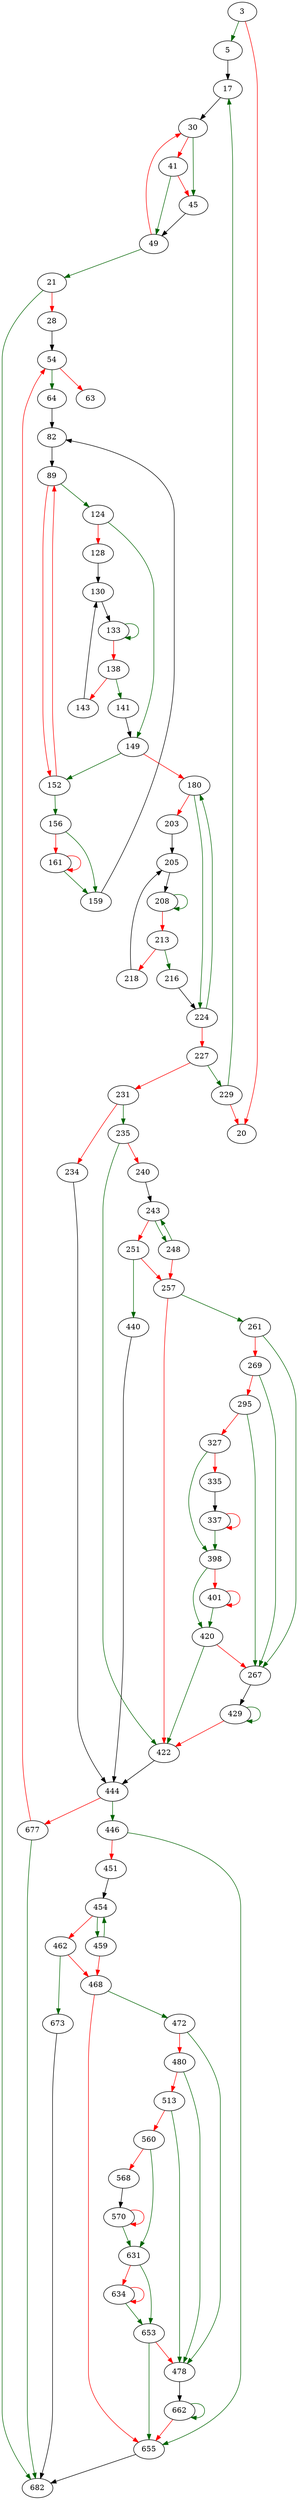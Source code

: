 strict digraph "factor_using_pollard_rho" {
	// Node definitions.
	3 [entry=true];
	5;
	20;
	17;
	30;
	21;
	682;
	28;
	54;
	45;
	41;
	49;
	64;
	63;
	82;
	89;
	124;
	152;
	149;
	128;
	130;
	133;
	138;
	141;
	143;
	180;
	156;
	159;
	161;
	224;
	203;
	205;
	208;
	213;
	216;
	218;
	227;
	229;
	231;
	235;
	234;
	444;
	422;
	240;
	243;
	248;
	251;
	257;
	440;
	261;
	267;
	269;
	429;
	295;
	327;
	398;
	335;
	337;
	420;
	401;
	446;
	677;
	655;
	451;
	454;
	459;
	462;
	468;
	673;
	472;
	478;
	480;
	662;
	513;
	560;
	631;
	568;
	570;
	653;
	634;

	// Edge definitions.
	3 -> 5 [
		color=darkgreen
		cond=true
	];
	3 -> 20 [
		color=red
		cond=false
	];
	5 -> 17;
	17 -> 30;
	30 -> 45 [
		color=darkgreen
		cond=true
	];
	30 -> 41 [
		color=red
		cond=false
	];
	21 -> 682 [
		color=darkgreen
		cond=true
	];
	21 -> 28 [
		color=red
		cond=false
	];
	28 -> 54;
	54 -> 64 [
		color=darkgreen
		cond=true
	];
	54 -> 63 [
		color=red
		cond=false
	];
	45 -> 49;
	41 -> 45 [
		color=red
		cond=false
	];
	41 -> 49 [
		color=darkgreen
		cond=true
	];
	49 -> 30 [
		color=red
		cond=false
	];
	49 -> 21 [
		color=darkgreen
		cond=true
	];
	64 -> 82;
	82 -> 89;
	89 -> 124 [
		color=darkgreen
		cond=true
	];
	89 -> 152 [
		color=red
		cond=false
	];
	124 -> 149 [
		color=darkgreen
		cond=true
	];
	124 -> 128 [
		color=red
		cond=false
	];
	152 -> 89 [
		color=red
		cond=false
	];
	152 -> 156 [
		color=darkgreen
		cond=true
	];
	149 -> 152 [
		color=darkgreen
		cond=true
	];
	149 -> 180 [
		color=red
		cond=false
	];
	128 -> 130;
	130 -> 133;
	133 -> 133 [
		color=darkgreen
		cond=true
	];
	133 -> 138 [
		color=red
		cond=false
	];
	138 -> 141 [
		color=darkgreen
		cond=true
	];
	138 -> 143 [
		color=red
		cond=false
	];
	141 -> 149;
	143 -> 130;
	180 -> 224 [
		color=darkgreen
		cond=true
	];
	180 -> 203 [
		color=red
		cond=false
	];
	156 -> 159 [
		color=darkgreen
		cond=true
	];
	156 -> 161 [
		color=red
		cond=false
	];
	159 -> 82;
	161 -> 159 [
		color=darkgreen
		cond=true
	];
	161 -> 161 [
		color=red
		cond=false
	];
	224 -> 180 [
		color=darkgreen
		cond=true
	];
	224 -> 227 [
		color=red
		cond=false
	];
	203 -> 205;
	205 -> 208;
	208 -> 208 [
		color=darkgreen
		cond=true
	];
	208 -> 213 [
		color=red
		cond=false
	];
	213 -> 216 [
		color=darkgreen
		cond=true
	];
	213 -> 218 [
		color=red
		cond=false
	];
	216 -> 224;
	218 -> 205;
	227 -> 229 [
		color=darkgreen
		cond=true
	];
	227 -> 231 [
		color=red
		cond=false
	];
	229 -> 20 [
		color=red
		cond=false
	];
	229 -> 17 [
		color=darkgreen
		cond=true
	];
	231 -> 235 [
		color=darkgreen
		cond=true
	];
	231 -> 234 [
		color=red
		cond=false
	];
	235 -> 422 [
		color=darkgreen
		cond=true
	];
	235 -> 240 [
		color=red
		cond=false
	];
	234 -> 444;
	444 -> 446 [
		color=darkgreen
		cond=true
	];
	444 -> 677 [
		color=red
		cond=false
	];
	422 -> 444;
	240 -> 243;
	243 -> 248 [
		color=darkgreen
		cond=true
	];
	243 -> 251 [
		color=red
		cond=false
	];
	248 -> 243 [
		color=darkgreen
		cond=true
	];
	248 -> 257 [
		color=red
		cond=false
	];
	251 -> 257 [
		color=red
		cond=false
	];
	251 -> 440 [
		color=darkgreen
		cond=true
	];
	257 -> 422 [
		color=red
		cond=false
	];
	257 -> 261 [
		color=darkgreen
		cond=true
	];
	440 -> 444;
	261 -> 267 [
		color=darkgreen
		cond=true
	];
	261 -> 269 [
		color=red
		cond=false
	];
	267 -> 429;
	269 -> 267 [
		color=darkgreen
		cond=true
	];
	269 -> 295 [
		color=red
		cond=false
	];
	429 -> 422 [
		color=red
		cond=false
	];
	429 -> 429 [
		color=darkgreen
		cond=true
	];
	295 -> 267 [
		color=darkgreen
		cond=true
	];
	295 -> 327 [
		color=red
		cond=false
	];
	327 -> 398 [
		color=darkgreen
		cond=true
	];
	327 -> 335 [
		color=red
		cond=false
	];
	398 -> 420 [
		color=darkgreen
		cond=true
	];
	398 -> 401 [
		color=red
		cond=false
	];
	335 -> 337;
	337 -> 398 [
		color=darkgreen
		cond=true
	];
	337 -> 337 [
		color=red
		cond=false
	];
	420 -> 422 [
		color=darkgreen
		cond=true
	];
	420 -> 267 [
		color=red
		cond=false
	];
	401 -> 420 [
		color=darkgreen
		cond=true
	];
	401 -> 401 [
		color=red
		cond=false
	];
	446 -> 655 [
		color=darkgreen
		cond=true
	];
	446 -> 451 [
		color=red
		cond=false
	];
	677 -> 682 [
		color=darkgreen
		cond=true
	];
	677 -> 54 [
		color=red
		cond=false
	];
	655 -> 682;
	451 -> 454;
	454 -> 459 [
		color=darkgreen
		cond=true
	];
	454 -> 462 [
		color=red
		cond=false
	];
	459 -> 454 [
		color=darkgreen
		cond=true
	];
	459 -> 468 [
		color=red
		cond=false
	];
	462 -> 468 [
		color=red
		cond=false
	];
	462 -> 673 [
		color=darkgreen
		cond=true
	];
	468 -> 655 [
		color=red
		cond=false
	];
	468 -> 472 [
		color=darkgreen
		cond=true
	];
	673 -> 682;
	472 -> 478 [
		color=darkgreen
		cond=true
	];
	472 -> 480 [
		color=red
		cond=false
	];
	478 -> 662;
	480 -> 478 [
		color=darkgreen
		cond=true
	];
	480 -> 513 [
		color=red
		cond=false
	];
	662 -> 655 [
		color=red
		cond=false
	];
	662 -> 662 [
		color=darkgreen
		cond=true
	];
	513 -> 478 [
		color=darkgreen
		cond=true
	];
	513 -> 560 [
		color=red
		cond=false
	];
	560 -> 631 [
		color=darkgreen
		cond=true
	];
	560 -> 568 [
		color=red
		cond=false
	];
	631 -> 653 [
		color=darkgreen
		cond=true
	];
	631 -> 634 [
		color=red
		cond=false
	];
	568 -> 570;
	570 -> 631 [
		color=darkgreen
		cond=true
	];
	570 -> 570 [
		color=red
		cond=false
	];
	653 -> 655 [
		color=darkgreen
		cond=true
	];
	653 -> 478 [
		color=red
		cond=false
	];
	634 -> 653 [
		color=darkgreen
		cond=true
	];
	634 -> 634 [
		color=red
		cond=false
	];
}
